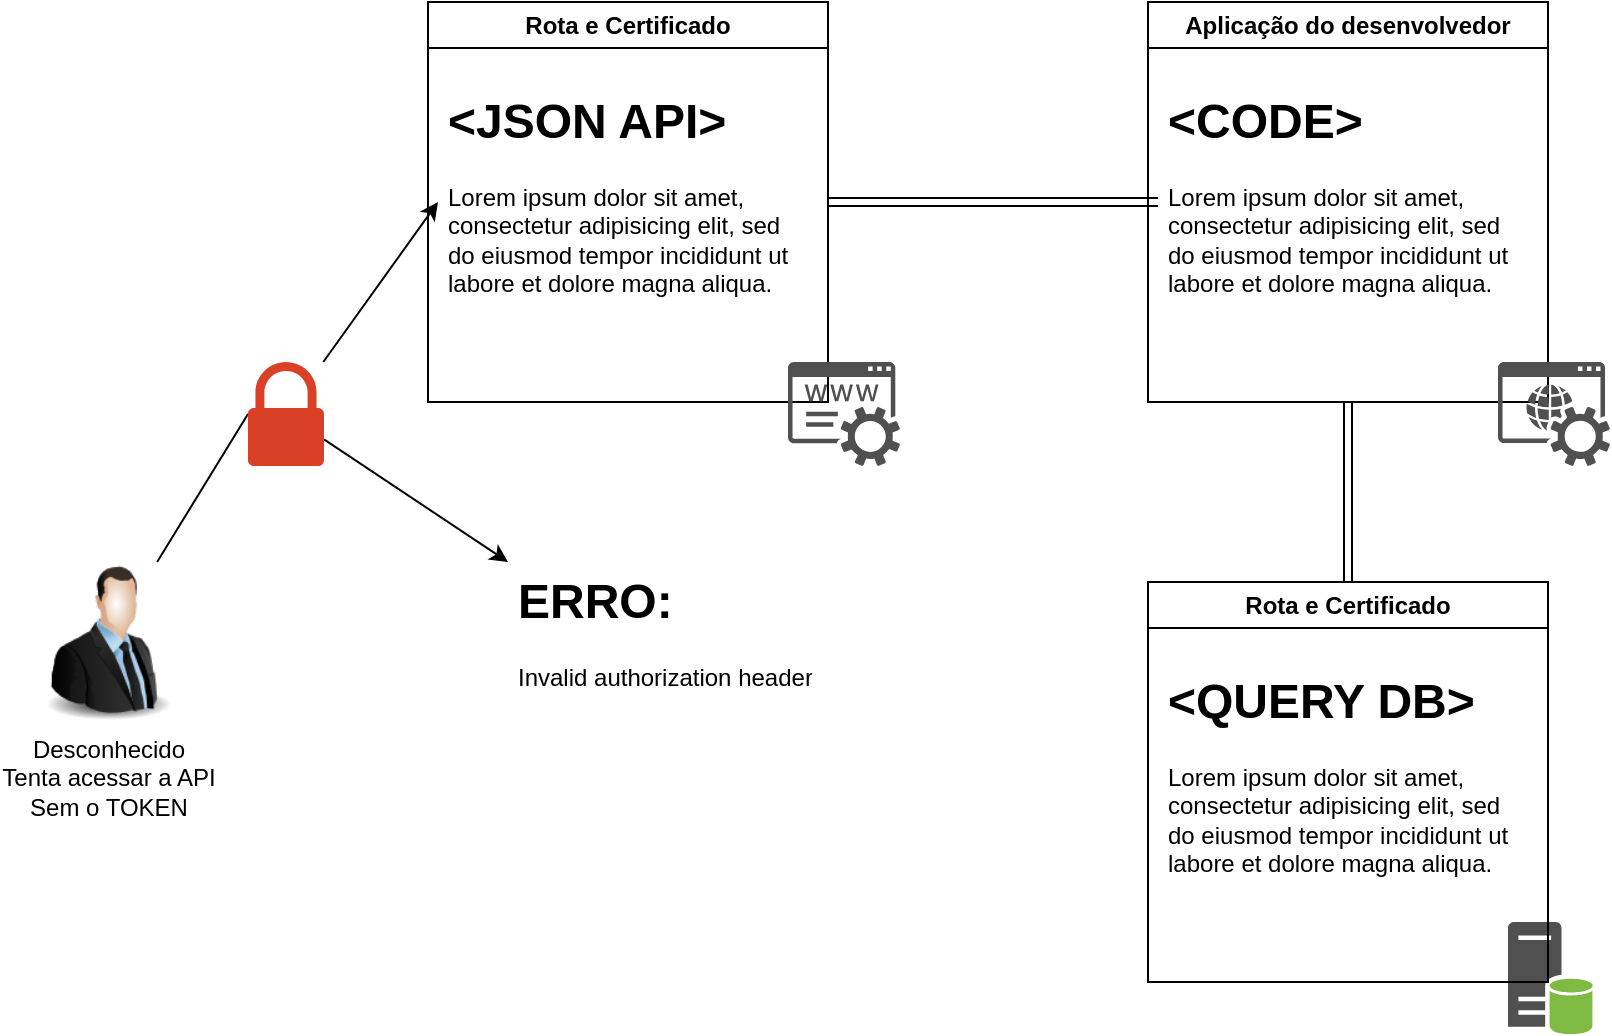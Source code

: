 <mxfile>
    <diagram id="ZJXFxkx9vZS4wmygSB2Z" name="Página-1">
        <mxGraphModel dx="1101" dy="884" grid="1" gridSize="10" guides="1" tooltips="1" connect="1" arrows="1" fold="1" page="1" pageScale="1" pageWidth="1169" pageHeight="827" math="0" shadow="0">
            <root>
                <mxCell id="0"/>
                <mxCell id="1" parent="0"/>
                <mxCell id="6" style="edgeStyle=none;html=1;entryX=0;entryY=0.5;entryDx=0;entryDy=0;startArrow=none;" parent="1" source="17" target="5" edge="1">
                    <mxGeometry relative="1" as="geometry"/>
                </mxCell>
                <mxCell id="2" value="Desconhecido&lt;br&gt;Tenta acessar a API&lt;br&gt;Sem o TOKEN" style="image;html=1;image=img/lib/clip_art/people/Suit_Man_128x128.png" parent="1" vertex="1">
                    <mxGeometry x="40" y="320" width="80" height="80" as="geometry"/>
                </mxCell>
                <mxCell id="9" style="edgeStyle=none;html=1;entryX=0;entryY=0.5;entryDx=0;entryDy=0;shape=link;" parent="1" source="4" target="10" edge="1">
                    <mxGeometry relative="1" as="geometry"/>
                </mxCell>
                <mxCell id="4" value="Rota e Certificado" style="swimlane;whiteSpace=wrap;html=1;" parent="1" vertex="1">
                    <mxGeometry x="240" y="40" width="200" height="200" as="geometry"/>
                </mxCell>
                <mxCell id="5" value="&lt;h1&gt;&amp;lt;JSON API&amp;gt;&lt;/h1&gt;&lt;p&gt;Lorem ipsum dolor sit amet, consectetur adipisicing elit, sed do eiusmod tempor incididunt ut labore et dolore magna aliqua.&lt;/p&gt;" style="text;html=1;strokeColor=none;fillColor=none;spacing=5;spacingTop=-20;whiteSpace=wrap;overflow=hidden;rounded=0;" parent="4" vertex="1">
                    <mxGeometry x="5" y="40" width="190" height="120" as="geometry"/>
                </mxCell>
                <mxCell id="16" style="edgeStyle=none;html=1;entryX=0.5;entryY=0;entryDx=0;entryDy=0;shape=link;exitX=0.5;exitY=1;exitDx=0;exitDy=0;" parent="1" source="7" target="14" edge="1">
                    <mxGeometry relative="1" as="geometry"/>
                </mxCell>
                <mxCell id="7" value="Aplicação do desenvolvedor" style="swimlane;whiteSpace=wrap;html=1;" parent="1" vertex="1">
                    <mxGeometry x="600" y="40" width="200" height="200" as="geometry"/>
                </mxCell>
                <mxCell id="10" value="&lt;h1&gt;&amp;lt;CODE&amp;gt;&lt;/h1&gt;&lt;p&gt;Lorem ipsum dolor sit amet, consectetur adipisicing elit, sed do eiusmod tempor incididunt ut labore et dolore magna aliqua.&lt;/p&gt;" style="text;html=1;strokeColor=none;fillColor=none;spacing=5;spacingTop=-20;whiteSpace=wrap;overflow=hidden;rounded=0;" parent="7" vertex="1">
                    <mxGeometry x="5" y="40" width="190" height="120" as="geometry"/>
                </mxCell>
                <mxCell id="11" value="" style="sketch=0;pointerEvents=1;shadow=0;dashed=0;html=1;strokeColor=none;fillColor=#505050;labelPosition=center;verticalLabelPosition=bottom;verticalAlign=top;outlineConnect=0;align=center;shape=mxgraph.office.services.online_hosted_services;" parent="1" vertex="1">
                    <mxGeometry x="775" y="220" width="56" height="52" as="geometry"/>
                </mxCell>
                <mxCell id="12" value="" style="sketch=0;pointerEvents=1;shadow=0;dashed=0;html=1;strokeColor=none;fillColor=#505050;labelPosition=center;verticalLabelPosition=bottom;verticalAlign=top;outlineConnect=0;align=center;shape=mxgraph.office.services.registrar_service;" parent="1" vertex="1">
                    <mxGeometry x="420" y="220" width="56" height="52" as="geometry"/>
                </mxCell>
                <mxCell id="13" value="" style="sketch=0;pointerEvents=1;shadow=0;dashed=0;html=1;strokeColor=none;fillColor=#505050;labelPosition=center;verticalLabelPosition=bottom;verticalAlign=top;outlineConnect=0;align=center;shape=mxgraph.office.servers.database_server_green;" parent="1" vertex="1">
                    <mxGeometry x="780" y="500" width="43" height="56" as="geometry"/>
                </mxCell>
                <mxCell id="14" value="Rota e Certificado" style="swimlane;whiteSpace=wrap;html=1;" parent="1" vertex="1">
                    <mxGeometry x="600" y="330" width="200" height="200" as="geometry"/>
                </mxCell>
                <mxCell id="15" value="&lt;h1&gt;&amp;lt;QUERY DB&amp;gt;&lt;/h1&gt;&lt;p&gt;Lorem ipsum dolor sit amet, consectetur adipisicing elit, sed do eiusmod tempor incididunt ut labore et dolore magna aliqua.&lt;/p&gt;" style="text;html=1;strokeColor=none;fillColor=none;spacing=5;spacingTop=-20;whiteSpace=wrap;overflow=hidden;rounded=0;" parent="14" vertex="1">
                    <mxGeometry x="5" y="40" width="190" height="120" as="geometry"/>
                </mxCell>
                <mxCell id="18" value="" style="edgeStyle=none;html=1;entryX=0;entryY=0.5;entryDx=0;entryDy=0;endArrow=none;" edge="1" parent="1" source="2" target="17">
                    <mxGeometry relative="1" as="geometry">
                        <mxPoint x="110" y="320" as="sourcePoint"/>
                        <mxPoint x="245" y="140" as="targetPoint"/>
                    </mxGeometry>
                </mxCell>
                <mxCell id="20" style="edgeStyle=none;html=1;entryX=0;entryY=0;entryDx=0;entryDy=0;" edge="1" parent="1" source="17" target="19">
                    <mxGeometry relative="1" as="geometry"/>
                </mxCell>
                <mxCell id="17" value="" style="sketch=0;pointerEvents=1;shadow=0;dashed=0;html=1;strokeColor=none;labelPosition=center;verticalLabelPosition=bottom;verticalAlign=top;outlineConnect=0;align=center;shape=mxgraph.office.security.lock_protected;fillColor=#DA4026;" vertex="1" parent="1">
                    <mxGeometry x="150" y="220" width="38" height="52" as="geometry"/>
                </mxCell>
                <mxCell id="19" value="&lt;h1&gt;ERRO:&lt;/h1&gt;&lt;p&gt;&lt;span aria-labelledby=&quot;value&quot;&gt;Invalid authorization header&lt;/span&gt;&lt;br&gt;&lt;/p&gt;" style="text;html=1;strokeColor=none;fillColor=none;spacing=5;spacingTop=-20;whiteSpace=wrap;overflow=hidden;rounded=0;" vertex="1" parent="1">
                    <mxGeometry x="280" y="320" width="190" height="120" as="geometry"/>
                </mxCell>
            </root>
        </mxGraphModel>
    </diagram>
</mxfile>